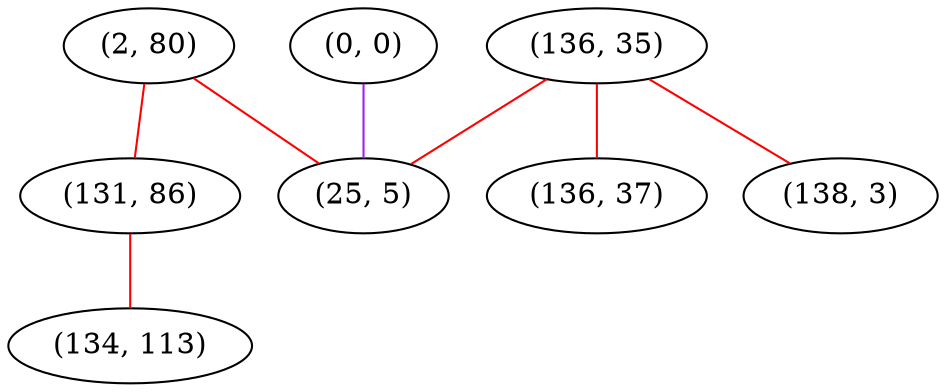 graph "" {
"(2, 80)";
"(136, 35)";
"(0, 0)";
"(131, 86)";
"(25, 5)";
"(134, 113)";
"(136, 37)";
"(138, 3)";
"(2, 80)" -- "(25, 5)"  [color=red, key=0, weight=1];
"(2, 80)" -- "(131, 86)"  [color=red, key=0, weight=1];
"(136, 35)" -- "(25, 5)"  [color=red, key=0, weight=1];
"(136, 35)" -- "(136, 37)"  [color=red, key=0, weight=1];
"(136, 35)" -- "(138, 3)"  [color=red, key=0, weight=1];
"(0, 0)" -- "(25, 5)"  [color=purple, key=0, weight=4];
"(131, 86)" -- "(134, 113)"  [color=red, key=0, weight=1];
}
